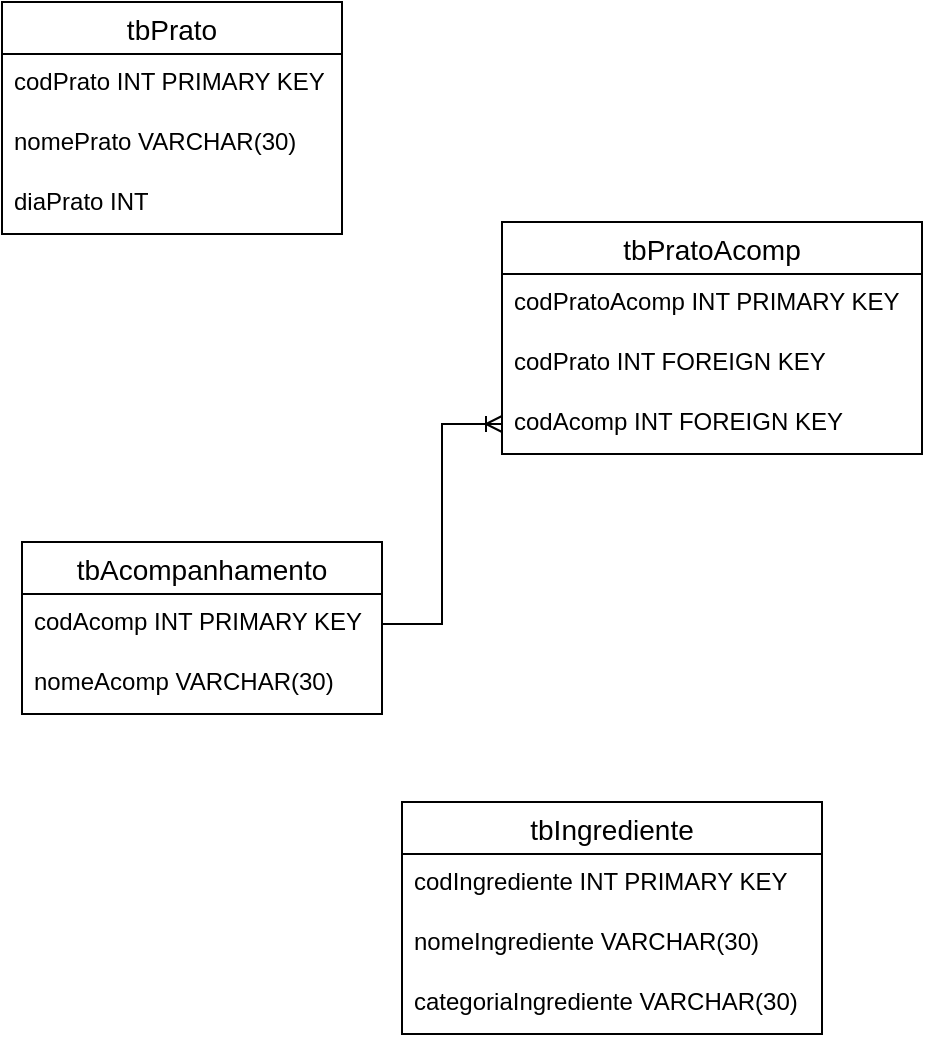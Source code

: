 <mxfile version="24.3.1" type="github">
  <diagram name="Página-1" id="eJEw5Ju-U8QLXpzl-xNS">
    <mxGraphModel dx="621" dy="1056" grid="1" gridSize="10" guides="1" tooltips="1" connect="1" arrows="1" fold="1" page="1" pageScale="1" pageWidth="827" pageHeight="1169" math="0" shadow="0">
      <root>
        <mxCell id="0" />
        <mxCell id="1" parent="0" />
        <mxCell id="g1nFG3CntHimf2_h0rb4-47" value="tbPrato" style="swimlane;fontStyle=0;childLayout=stackLayout;horizontal=1;startSize=26;horizontalStack=0;resizeParent=1;resizeParentMax=0;resizeLast=0;collapsible=1;marginBottom=0;align=center;fontSize=14;" vertex="1" parent="1">
          <mxGeometry x="80" y="50" width="170" height="116" as="geometry" />
        </mxCell>
        <mxCell id="g1nFG3CntHimf2_h0rb4-48" value="codPrato INT PRIMARY KEY" style="text;strokeColor=none;fillColor=none;spacingLeft=4;spacingRight=4;overflow=hidden;rotatable=0;points=[[0,0.5],[1,0.5]];portConstraint=eastwest;fontSize=12;whiteSpace=wrap;html=1;" vertex="1" parent="g1nFG3CntHimf2_h0rb4-47">
          <mxGeometry y="26" width="170" height="30" as="geometry" />
        </mxCell>
        <mxCell id="g1nFG3CntHimf2_h0rb4-49" value="nomePrato VARCHAR(30)" style="text;strokeColor=none;fillColor=none;spacingLeft=4;spacingRight=4;overflow=hidden;rotatable=0;points=[[0,0.5],[1,0.5]];portConstraint=eastwest;fontSize=12;whiteSpace=wrap;html=1;" vertex="1" parent="g1nFG3CntHimf2_h0rb4-47">
          <mxGeometry y="56" width="170" height="30" as="geometry" />
        </mxCell>
        <mxCell id="g1nFG3CntHimf2_h0rb4-50" value="diaPrato INT" style="text;strokeColor=none;fillColor=none;spacingLeft=4;spacingRight=4;overflow=hidden;rotatable=0;points=[[0,0.5],[1,0.5]];portConstraint=eastwest;fontSize=12;whiteSpace=wrap;html=1;" vertex="1" parent="g1nFG3CntHimf2_h0rb4-47">
          <mxGeometry y="86" width="170" height="30" as="geometry" />
        </mxCell>
        <mxCell id="g1nFG3CntHimf2_h0rb4-51" value="tbAcompanhamento" style="swimlane;fontStyle=0;childLayout=stackLayout;horizontal=1;startSize=26;horizontalStack=0;resizeParent=1;resizeParentMax=0;resizeLast=0;collapsible=1;marginBottom=0;align=center;fontSize=14;" vertex="1" parent="1">
          <mxGeometry x="90" y="320" width="180" height="86" as="geometry" />
        </mxCell>
        <mxCell id="g1nFG3CntHimf2_h0rb4-52" value="codAcomp INT PRIMARY KEY" style="text;strokeColor=none;fillColor=none;spacingLeft=4;spacingRight=4;overflow=hidden;rotatable=0;points=[[0,0.5],[1,0.5]];portConstraint=eastwest;fontSize=12;whiteSpace=wrap;html=1;" vertex="1" parent="g1nFG3CntHimf2_h0rb4-51">
          <mxGeometry y="26" width="180" height="30" as="geometry" />
        </mxCell>
        <mxCell id="g1nFG3CntHimf2_h0rb4-53" value="nomeAcomp VARCHAR(30)" style="text;strokeColor=none;fillColor=none;spacingLeft=4;spacingRight=4;overflow=hidden;rotatable=0;points=[[0,0.5],[1,0.5]];portConstraint=eastwest;fontSize=12;whiteSpace=wrap;html=1;" vertex="1" parent="g1nFG3CntHimf2_h0rb4-51">
          <mxGeometry y="56" width="180" height="30" as="geometry" />
        </mxCell>
        <mxCell id="g1nFG3CntHimf2_h0rb4-55" value="tbPratoAcomp" style="swimlane;fontStyle=0;childLayout=stackLayout;horizontal=1;startSize=26;horizontalStack=0;resizeParent=1;resizeParentMax=0;resizeLast=0;collapsible=1;marginBottom=0;align=center;fontSize=14;" vertex="1" parent="1">
          <mxGeometry x="330" y="160" width="210" height="116" as="geometry" />
        </mxCell>
        <mxCell id="g1nFG3CntHimf2_h0rb4-56" value="codPratoAcomp INT PRIMARY KEY" style="text;strokeColor=none;fillColor=none;spacingLeft=4;spacingRight=4;overflow=hidden;rotatable=0;points=[[0,0.5],[1,0.5]];portConstraint=eastwest;fontSize=12;whiteSpace=wrap;html=1;" vertex="1" parent="g1nFG3CntHimf2_h0rb4-55">
          <mxGeometry y="26" width="210" height="30" as="geometry" />
        </mxCell>
        <mxCell id="g1nFG3CntHimf2_h0rb4-57" value="codPrato INT FOREIGN KEY" style="text;strokeColor=none;fillColor=none;spacingLeft=4;spacingRight=4;overflow=hidden;rotatable=0;points=[[0,0.5],[1,0.5]];portConstraint=eastwest;fontSize=12;whiteSpace=wrap;html=1;" vertex="1" parent="g1nFG3CntHimf2_h0rb4-55">
          <mxGeometry y="56" width="210" height="30" as="geometry" />
        </mxCell>
        <mxCell id="g1nFG3CntHimf2_h0rb4-59" value="codAcomp INT FOREIGN KEY" style="text;strokeColor=none;fillColor=none;spacingLeft=4;spacingRight=4;overflow=hidden;rotatable=0;points=[[0,0.5],[1,0.5]];portConstraint=eastwest;fontSize=12;whiteSpace=wrap;html=1;" vertex="1" parent="g1nFG3CntHimf2_h0rb4-55">
          <mxGeometry y="86" width="210" height="30" as="geometry" />
        </mxCell>
        <mxCell id="g1nFG3CntHimf2_h0rb4-60" value="tbIngrediente" style="swimlane;fontStyle=0;childLayout=stackLayout;horizontal=1;startSize=26;horizontalStack=0;resizeParent=1;resizeParentMax=0;resizeLast=0;collapsible=1;marginBottom=0;align=center;fontSize=14;" vertex="1" parent="1">
          <mxGeometry x="280" y="450" width="210" height="116" as="geometry" />
        </mxCell>
        <mxCell id="g1nFG3CntHimf2_h0rb4-61" value="codIngrediente INT PRIMARY KEY" style="text;strokeColor=none;fillColor=none;spacingLeft=4;spacingRight=4;overflow=hidden;rotatable=0;points=[[0,0.5],[1,0.5]];portConstraint=eastwest;fontSize=12;whiteSpace=wrap;html=1;" vertex="1" parent="g1nFG3CntHimf2_h0rb4-60">
          <mxGeometry y="26" width="210" height="30" as="geometry" />
        </mxCell>
        <mxCell id="g1nFG3CntHimf2_h0rb4-62" value="nomeIngrediente VARCHAR(30)" style="text;strokeColor=none;fillColor=none;spacingLeft=4;spacingRight=4;overflow=hidden;rotatable=0;points=[[0,0.5],[1,0.5]];portConstraint=eastwest;fontSize=12;whiteSpace=wrap;html=1;" vertex="1" parent="g1nFG3CntHimf2_h0rb4-60">
          <mxGeometry y="56" width="210" height="30" as="geometry" />
        </mxCell>
        <mxCell id="g1nFG3CntHimf2_h0rb4-63" value="categoriaIngrediente VARCHAR(30)" style="text;strokeColor=none;fillColor=none;spacingLeft=4;spacingRight=4;overflow=hidden;rotatable=0;points=[[0,0.5],[1,0.5]];portConstraint=eastwest;fontSize=12;whiteSpace=wrap;html=1;" vertex="1" parent="g1nFG3CntHimf2_h0rb4-60">
          <mxGeometry y="86" width="210" height="30" as="geometry" />
        </mxCell>
        <mxCell id="g1nFG3CntHimf2_h0rb4-68" value="" style="edgeStyle=entityRelationEdgeStyle;fontSize=12;html=1;endArrow=ERoneToMany;rounded=0;exitX=1;exitY=0.5;exitDx=0;exitDy=0;entryX=0;entryY=0.5;entryDx=0;entryDy=0;" edge="1" parent="1" source="g1nFG3CntHimf2_h0rb4-52" target="g1nFG3CntHimf2_h0rb4-59">
          <mxGeometry width="100" height="100" relative="1" as="geometry">
            <mxPoint x="279" y="358" as="sourcePoint" />
            <mxPoint x="169" y="257" as="targetPoint" />
            <Array as="points">
              <mxPoint x="219" y="307" />
            </Array>
          </mxGeometry>
        </mxCell>
      </root>
    </mxGraphModel>
  </diagram>
</mxfile>
